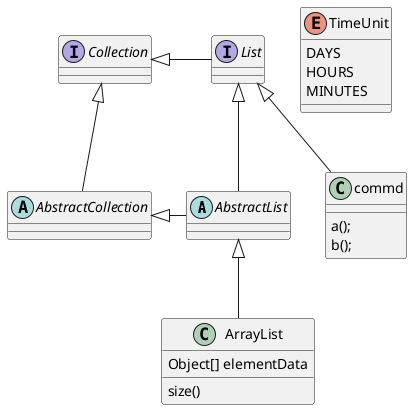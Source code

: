 @startuml

abstract class AbstractList
abstract AbstractCollection
interface List
interface Collection


List <|-- AbstractList
Collection <|-- AbstractCollection

Collection <|- List
AbstractCollection <|- AbstractList
AbstractList <|-- ArrayList

class ArrayList {
Object[] elementData
size()
}

class commd{
    a();
    b();
}

List<|-- commd

enum TimeUnit {
DAYS
HOURS
MINUTES
}

@enduml